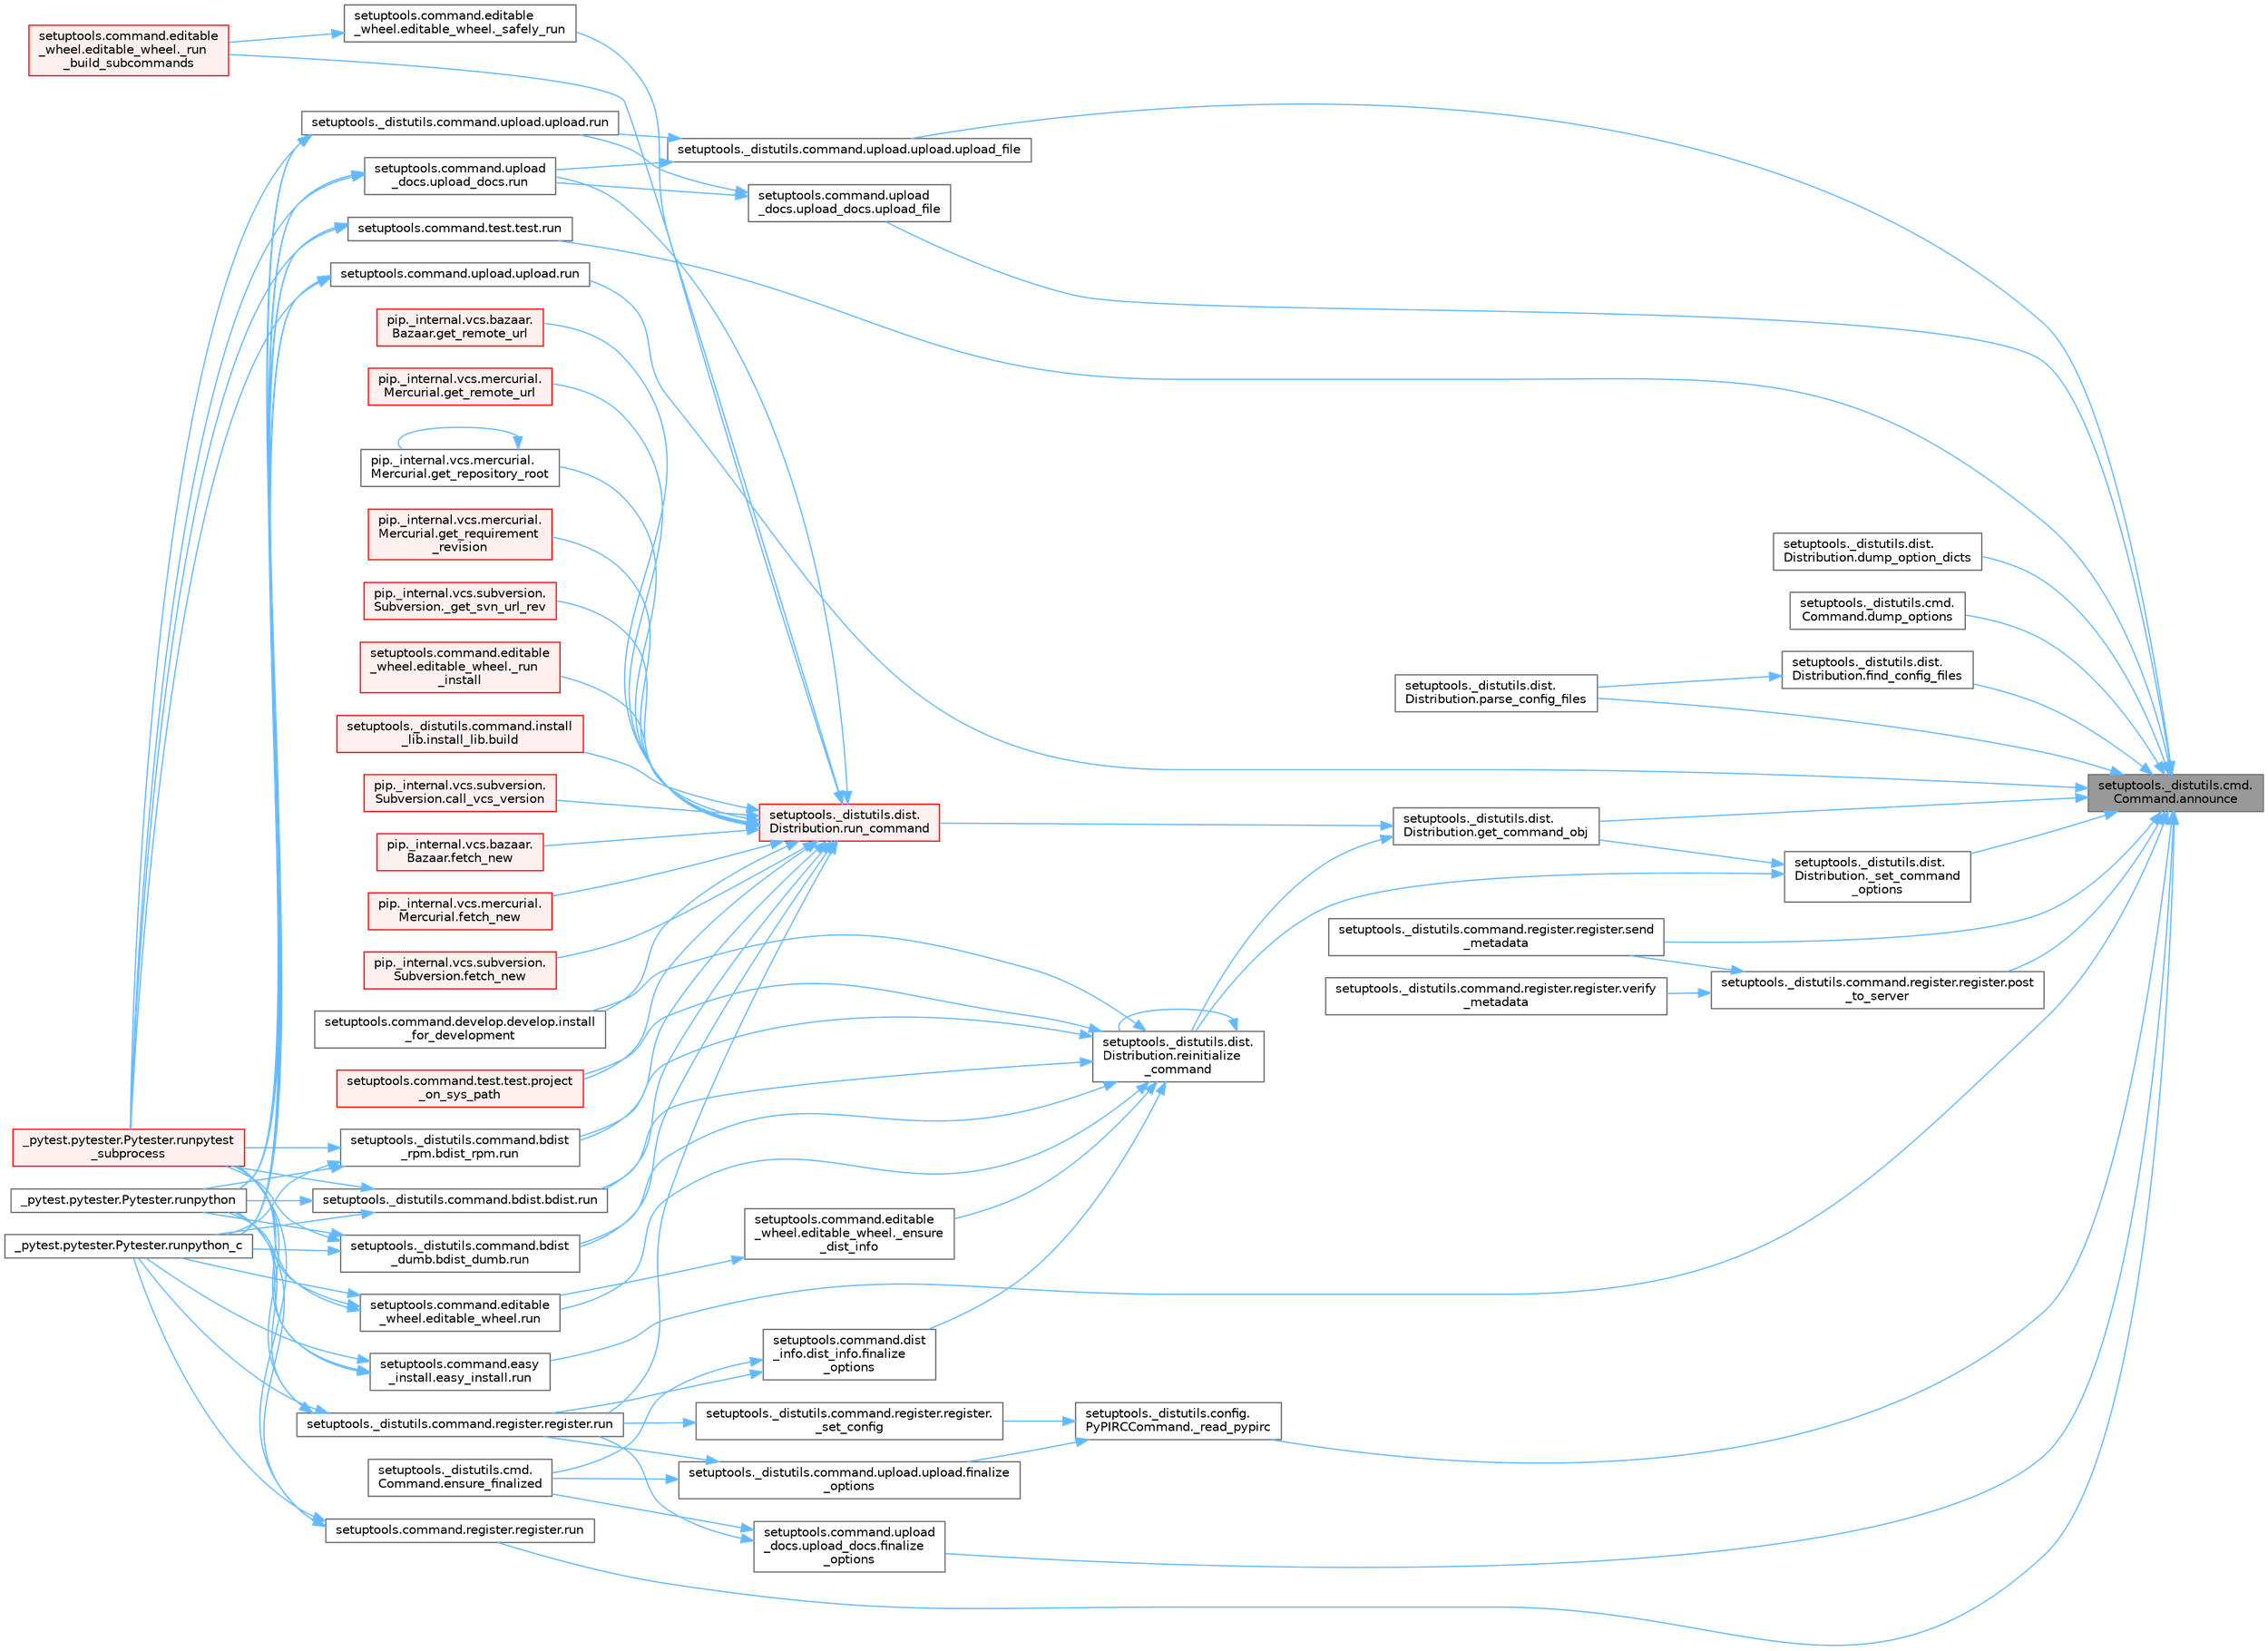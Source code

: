 digraph "setuptools._distutils.cmd.Command.announce"
{
 // LATEX_PDF_SIZE
  bgcolor="transparent";
  edge [fontname=Helvetica,fontsize=10,labelfontname=Helvetica,labelfontsize=10];
  node [fontname=Helvetica,fontsize=10,shape=box,height=0.2,width=0.4];
  rankdir="RL";
  Node1 [id="Node000001",label="setuptools._distutils.cmd.\lCommand.announce",height=0.2,width=0.4,color="gray40", fillcolor="grey60", style="filled", fontcolor="black",tooltip=" "];
  Node1 -> Node2 [id="edge1_Node000001_Node000002",dir="back",color="steelblue1",style="solid",tooltip=" "];
  Node2 [id="Node000002",label="setuptools._distutils.config.\lPyPIRCCommand._read_pypirc",height=0.2,width=0.4,color="grey40", fillcolor="white", style="filled",URL="$classsetuptools_1_1__distutils_1_1config_1_1_py_p_i_r_c_command.html#a95ad2e9fa5fef1344a3d1405852f1241",tooltip=" "];
  Node2 -> Node3 [id="edge2_Node000002_Node000003",dir="back",color="steelblue1",style="solid",tooltip=" "];
  Node3 [id="Node000003",label="setuptools._distutils.command.register.register.\l_set_config",height=0.2,width=0.4,color="grey40", fillcolor="white", style="filled",URL="$classsetuptools_1_1__distutils_1_1command_1_1register_1_1register.html#a5df9fa18811c2ab9d81a2e3007585e3a",tooltip=" "];
  Node3 -> Node4 [id="edge3_Node000003_Node000004",dir="back",color="steelblue1",style="solid",tooltip=" "];
  Node4 [id="Node000004",label="setuptools._distutils.command.register.register.run",height=0.2,width=0.4,color="grey40", fillcolor="white", style="filled",URL="$classsetuptools_1_1__distutils_1_1command_1_1register_1_1register.html#a2c04b126757f477c907033d7f3d0e169",tooltip=" "];
  Node4 -> Node5 [id="edge4_Node000004_Node000005",dir="back",color="steelblue1",style="solid",tooltip=" "];
  Node5 [id="Node000005",label="_pytest.pytester.Pytester.runpytest\l_subprocess",height=0.2,width=0.4,color="red", fillcolor="#FFF0F0", style="filled",URL="$class__pytest_1_1pytester_1_1_pytester.html#a59323c6d6a1469a1206f1c0b8fce99c9",tooltip=" "];
  Node4 -> Node7 [id="edge5_Node000004_Node000007",dir="back",color="steelblue1",style="solid",tooltip=" "];
  Node7 [id="Node000007",label="_pytest.pytester.Pytester.runpython",height=0.2,width=0.4,color="grey40", fillcolor="white", style="filled",URL="$class__pytest_1_1pytester_1_1_pytester.html#a4e0c539507f15fd333cf618faf9687ef",tooltip=" "];
  Node4 -> Node8 [id="edge6_Node000004_Node000008",dir="back",color="steelblue1",style="solid",tooltip=" "];
  Node8 [id="Node000008",label="_pytest.pytester.Pytester.runpython_c",height=0.2,width=0.4,color="grey40", fillcolor="white", style="filled",URL="$class__pytest_1_1pytester_1_1_pytester.html#aea789acfe206d9c40d9a6bf54a337f2a",tooltip=" "];
  Node2 -> Node9 [id="edge7_Node000002_Node000009",dir="back",color="steelblue1",style="solid",tooltip=" "];
  Node9 [id="Node000009",label="setuptools._distutils.command.upload.upload.finalize\l_options",height=0.2,width=0.4,color="grey40", fillcolor="white", style="filled",URL="$classsetuptools_1_1__distutils_1_1command_1_1upload_1_1upload.html#a9c94c240a676c164b8b18a141bc48c4c",tooltip=" "];
  Node9 -> Node10 [id="edge8_Node000009_Node000010",dir="back",color="steelblue1",style="solid",tooltip=" "];
  Node10 [id="Node000010",label="setuptools._distutils.cmd.\lCommand.ensure_finalized",height=0.2,width=0.4,color="grey40", fillcolor="white", style="filled",URL="$classsetuptools_1_1__distutils_1_1cmd_1_1_command.html#a3d586ca13afbfed87a11872fd15515ab",tooltip=" "];
  Node9 -> Node4 [id="edge9_Node000009_Node000004",dir="back",color="steelblue1",style="solid",tooltip=" "];
  Node1 -> Node11 [id="edge10_Node000001_Node000011",dir="back",color="steelblue1",style="solid",tooltip=" "];
  Node11 [id="Node000011",label="setuptools._distutils.dist.\lDistribution._set_command\l_options",height=0.2,width=0.4,color="grey40", fillcolor="white", style="filled",URL="$classsetuptools_1_1__distutils_1_1dist_1_1_distribution.html#a18f0a5852aea0864878a3ff850317e8e",tooltip=" "];
  Node11 -> Node12 [id="edge11_Node000011_Node000012",dir="back",color="steelblue1",style="solid",tooltip=" "];
  Node12 [id="Node000012",label="setuptools._distutils.dist.\lDistribution.get_command_obj",height=0.2,width=0.4,color="grey40", fillcolor="white", style="filled",URL="$classsetuptools_1_1__distutils_1_1dist_1_1_distribution.html#a80e8e7bbd4549f6bcfc1203aa0a78690",tooltip=" "];
  Node12 -> Node13 [id="edge12_Node000012_Node000013",dir="back",color="steelblue1",style="solid",tooltip=" "];
  Node13 [id="Node000013",label="setuptools._distutils.dist.\lDistribution.reinitialize\l_command",height=0.2,width=0.4,color="grey40", fillcolor="white", style="filled",URL="$classsetuptools_1_1__distutils_1_1dist_1_1_distribution.html#af2c7f4e88aef83b7998790901d61690c",tooltip=" "];
  Node13 -> Node14 [id="edge13_Node000013_Node000014",dir="back",color="steelblue1",style="solid",tooltip=" "];
  Node14 [id="Node000014",label="setuptools.command.editable\l_wheel.editable_wheel._ensure\l_dist_info",height=0.2,width=0.4,color="grey40", fillcolor="white", style="filled",URL="$classsetuptools_1_1command_1_1editable__wheel_1_1editable__wheel.html#a32893594f23387e938e94fa715d91079",tooltip=" "];
  Node14 -> Node15 [id="edge14_Node000014_Node000015",dir="back",color="steelblue1",style="solid",tooltip=" "];
  Node15 [id="Node000015",label="setuptools.command.editable\l_wheel.editable_wheel.run",height=0.2,width=0.4,color="grey40", fillcolor="white", style="filled",URL="$classsetuptools_1_1command_1_1editable__wheel_1_1editable__wheel.html#a6181422bbe946a10478b3a2365bfc848",tooltip=" "];
  Node15 -> Node5 [id="edge15_Node000015_Node000005",dir="back",color="steelblue1",style="solid",tooltip=" "];
  Node15 -> Node7 [id="edge16_Node000015_Node000007",dir="back",color="steelblue1",style="solid",tooltip=" "];
  Node15 -> Node8 [id="edge17_Node000015_Node000008",dir="back",color="steelblue1",style="solid",tooltip=" "];
  Node13 -> Node16 [id="edge18_Node000013_Node000016",dir="back",color="steelblue1",style="solid",tooltip=" "];
  Node16 [id="Node000016",label="setuptools.command.dist\l_info.dist_info.finalize\l_options",height=0.2,width=0.4,color="grey40", fillcolor="white", style="filled",URL="$classsetuptools_1_1command_1_1dist__info_1_1dist__info.html#a1d2714e2ca4129b5b846f52e4c8e3a64",tooltip=" "];
  Node16 -> Node10 [id="edge19_Node000016_Node000010",dir="back",color="steelblue1",style="solid",tooltip=" "];
  Node16 -> Node4 [id="edge20_Node000016_Node000004",dir="back",color="steelblue1",style="solid",tooltip=" "];
  Node13 -> Node17 [id="edge21_Node000013_Node000017",dir="back",color="steelblue1",style="solid",tooltip=" "];
  Node17 [id="Node000017",label="setuptools.command.develop.develop.install\l_for_development",height=0.2,width=0.4,color="grey40", fillcolor="white", style="filled",URL="$classsetuptools_1_1command_1_1develop_1_1develop.html#a35de7e3f44f8096f0334bc5bae4f3966",tooltip=" "];
  Node13 -> Node18 [id="edge22_Node000013_Node000018",dir="back",color="steelblue1",style="solid",tooltip=" "];
  Node18 [id="Node000018",label="setuptools.command.test.test.project\l_on_sys_path",height=0.2,width=0.4,color="red", fillcolor="#FFF0F0", style="filled",URL="$classsetuptools_1_1command_1_1test_1_1test.html#a5b270df5600b6d95c1e0e05e539897a8",tooltip=" "];
  Node13 -> Node13 [id="edge23_Node000013_Node000013",dir="back",color="steelblue1",style="solid",tooltip=" "];
  Node13 -> Node20 [id="edge24_Node000013_Node000020",dir="back",color="steelblue1",style="solid",tooltip=" "];
  Node20 [id="Node000020",label="setuptools._distutils.command.bdist.bdist.run",height=0.2,width=0.4,color="grey40", fillcolor="white", style="filled",URL="$classsetuptools_1_1__distutils_1_1command_1_1bdist_1_1bdist.html#a6862e6e3bb065ba86a2c337652fbb864",tooltip=" "];
  Node20 -> Node5 [id="edge25_Node000020_Node000005",dir="back",color="steelblue1",style="solid",tooltip=" "];
  Node20 -> Node7 [id="edge26_Node000020_Node000007",dir="back",color="steelblue1",style="solid",tooltip=" "];
  Node20 -> Node8 [id="edge27_Node000020_Node000008",dir="back",color="steelblue1",style="solid",tooltip=" "];
  Node13 -> Node21 [id="edge28_Node000013_Node000021",dir="back",color="steelblue1",style="solid",tooltip=" "];
  Node21 [id="Node000021",label="setuptools._distutils.command.bdist\l_dumb.bdist_dumb.run",height=0.2,width=0.4,color="grey40", fillcolor="white", style="filled",URL="$classsetuptools_1_1__distutils_1_1command_1_1bdist__dumb_1_1bdist__dumb.html#a1ddf2b2f2332fed447e1f22a0cf6e129",tooltip=" "];
  Node21 -> Node5 [id="edge29_Node000021_Node000005",dir="back",color="steelblue1",style="solid",tooltip=" "];
  Node21 -> Node7 [id="edge30_Node000021_Node000007",dir="back",color="steelblue1",style="solid",tooltip=" "];
  Node21 -> Node8 [id="edge31_Node000021_Node000008",dir="back",color="steelblue1",style="solid",tooltip=" "];
  Node13 -> Node22 [id="edge32_Node000013_Node000022",dir="back",color="steelblue1",style="solid",tooltip=" "];
  Node22 [id="Node000022",label="setuptools._distutils.command.bdist\l_rpm.bdist_rpm.run",height=0.2,width=0.4,color="grey40", fillcolor="white", style="filled",URL="$classsetuptools_1_1__distutils_1_1command_1_1bdist__rpm_1_1bdist__rpm.html#adcee42c05da0e307fe50ccba1f7efd75",tooltip=" "];
  Node22 -> Node5 [id="edge33_Node000022_Node000005",dir="back",color="steelblue1",style="solid",tooltip=" "];
  Node22 -> Node7 [id="edge34_Node000022_Node000007",dir="back",color="steelblue1",style="solid",tooltip=" "];
  Node22 -> Node8 [id="edge35_Node000022_Node000008",dir="back",color="steelblue1",style="solid",tooltip=" "];
  Node13 -> Node15 [id="edge36_Node000013_Node000015",dir="back",color="steelblue1",style="solid",tooltip=" "];
  Node12 -> Node23 [id="edge37_Node000012_Node000023",dir="back",color="steelblue1",style="solid",tooltip=" "];
  Node23 [id="Node000023",label="setuptools._distutils.dist.\lDistribution.run_command",height=0.2,width=0.4,color="red", fillcolor="#FFF0F0", style="filled",URL="$classsetuptools_1_1__distutils_1_1dist_1_1_distribution.html#af88f5c28eb0069f7f38d97a6ec0b6aa3",tooltip=" "];
  Node23 -> Node24 [id="edge38_Node000023_Node000024",dir="back",color="steelblue1",style="solid",tooltip=" "];
  Node24 [id="Node000024",label="pip._internal.vcs.subversion.\lSubversion._get_svn_url_rev",height=0.2,width=0.4,color="red", fillcolor="#FFF0F0", style="filled",URL="$classpip_1_1__internal_1_1vcs_1_1subversion_1_1_subversion.html#a561b918238c7b04a4b7ddee4a5570f9f",tooltip=" "];
  Node23 -> Node29 [id="edge39_Node000023_Node000029",dir="back",color="steelblue1",style="solid",tooltip=" "];
  Node29 [id="Node000029",label="setuptools.command.editable\l_wheel.editable_wheel._run\l_build_subcommands",height=0.2,width=0.4,color="red", fillcolor="#FFF0F0", style="filled",URL="$classsetuptools_1_1command_1_1editable__wheel_1_1editable__wheel.html#a5a1d2b004b213e6e74118156431e9475",tooltip=" "];
  Node23 -> Node32 [id="edge40_Node000023_Node000032",dir="back",color="steelblue1",style="solid",tooltip=" "];
  Node32 [id="Node000032",label="setuptools.command.editable\l_wheel.editable_wheel._run\l_install",height=0.2,width=0.4,color="red", fillcolor="#FFF0F0", style="filled",URL="$classsetuptools_1_1command_1_1editable__wheel_1_1editable__wheel.html#aba952add5a0ce87ee98e3c00882a08d6",tooltip=" "];
  Node23 -> Node33 [id="edge41_Node000023_Node000033",dir="back",color="steelblue1",style="solid",tooltip=" "];
  Node33 [id="Node000033",label="setuptools.command.editable\l_wheel.editable_wheel._safely_run",height=0.2,width=0.4,color="grey40", fillcolor="white", style="filled",URL="$classsetuptools_1_1command_1_1editable__wheel_1_1editable__wheel.html#a6da651144035301b28de27c71676f28a",tooltip=" "];
  Node33 -> Node29 [id="edge42_Node000033_Node000029",dir="back",color="steelblue1",style="solid",tooltip=" "];
  Node23 -> Node34 [id="edge43_Node000023_Node000034",dir="back",color="steelblue1",style="solid",tooltip=" "];
  Node34 [id="Node000034",label="setuptools._distutils.command.install\l_lib.install_lib.build",height=0.2,width=0.4,color="red", fillcolor="#FFF0F0", style="filled",URL="$classsetuptools_1_1__distutils_1_1command_1_1install__lib_1_1install__lib.html#a768766a6c24f04a7de30fbe94e3c4aa4",tooltip=" "];
  Node23 -> Node37 [id="edge44_Node000023_Node000037",dir="back",color="steelblue1",style="solid",tooltip=" "];
  Node37 [id="Node000037",label="pip._internal.vcs.subversion.\lSubversion.call_vcs_version",height=0.2,width=0.4,color="red", fillcolor="#FFF0F0", style="filled",URL="$classpip_1_1__internal_1_1vcs_1_1subversion_1_1_subversion.html#a4b081bea84b9d238f0f2fb6358d51168",tooltip=" "];
  Node23 -> Node2339 [id="edge45_Node000023_Node002339",dir="back",color="steelblue1",style="solid",tooltip=" "];
  Node2339 [id="Node002339",label="pip._internal.vcs.bazaar.\lBazaar.fetch_new",height=0.2,width=0.4,color="red", fillcolor="#FFF0F0", style="filled",URL="$classpip_1_1__internal_1_1vcs_1_1bazaar_1_1_bazaar.html#acafcbf2930a1cfdf60c30f760d6e07bb",tooltip=" "];
  Node23 -> Node2340 [id="edge46_Node000023_Node002340",dir="back",color="steelblue1",style="solid",tooltip=" "];
  Node2340 [id="Node002340",label="pip._internal.vcs.mercurial.\lMercurial.fetch_new",height=0.2,width=0.4,color="red", fillcolor="#FFF0F0", style="filled",URL="$classpip_1_1__internal_1_1vcs_1_1mercurial_1_1_mercurial.html#ae29d60a7ff4cdd5a5f6f5924aab0705c",tooltip=" "];
  Node23 -> Node40 [id="edge47_Node000023_Node000040",dir="back",color="steelblue1",style="solid",tooltip=" "];
  Node40 [id="Node000040",label="pip._internal.vcs.subversion.\lSubversion.fetch_new",height=0.2,width=0.4,color="red", fillcolor="#FFF0F0", style="filled",URL="$classpip_1_1__internal_1_1vcs_1_1subversion_1_1_subversion.html#a77872d266502778f01705398673cd459",tooltip=" "];
  Node23 -> Node2341 [id="edge48_Node000023_Node002341",dir="back",color="steelblue1",style="solid",tooltip=" "];
  Node2341 [id="Node002341",label="pip._internal.vcs.bazaar.\lBazaar.get_remote_url",height=0.2,width=0.4,color="red", fillcolor="#FFF0F0", style="filled",URL="$classpip_1_1__internal_1_1vcs_1_1bazaar_1_1_bazaar.html#a7ca2695eb981353537146db34d8adc6c",tooltip=" "];
  Node23 -> Node2342 [id="edge49_Node000023_Node002342",dir="back",color="steelblue1",style="solid",tooltip=" "];
  Node2342 [id="Node002342",label="pip._internal.vcs.mercurial.\lMercurial.get_remote_url",height=0.2,width=0.4,color="red", fillcolor="#FFF0F0", style="filled",URL="$classpip_1_1__internal_1_1vcs_1_1mercurial_1_1_mercurial.html#a181d844b6242c988eab721964c8fc225",tooltip=" "];
  Node23 -> Node2343 [id="edge50_Node000023_Node002343",dir="back",color="steelblue1",style="solid",tooltip=" "];
  Node2343 [id="Node002343",label="pip._internal.vcs.mercurial.\lMercurial.get_repository_root",height=0.2,width=0.4,color="grey40", fillcolor="white", style="filled",URL="$classpip_1_1__internal_1_1vcs_1_1mercurial_1_1_mercurial.html#a440557c19596d8b32e550178393ac56b",tooltip=" "];
  Node2343 -> Node2343 [id="edge51_Node002343_Node002343",dir="back",color="steelblue1",style="solid",tooltip=" "];
  Node23 -> Node2344 [id="edge52_Node000023_Node002344",dir="back",color="steelblue1",style="solid",tooltip=" "];
  Node2344 [id="Node002344",label="pip._internal.vcs.mercurial.\lMercurial.get_requirement\l_revision",height=0.2,width=0.4,color="red", fillcolor="#FFF0F0", style="filled",URL="$classpip_1_1__internal_1_1vcs_1_1mercurial_1_1_mercurial.html#af179b008f1836297ecee0e665421ae66",tooltip=" "];
  Node23 -> Node17 [id="edge53_Node000023_Node000017",dir="back",color="steelblue1",style="solid",tooltip=" "];
  Node23 -> Node18 [id="edge54_Node000023_Node000018",dir="back",color="steelblue1",style="solid",tooltip=" "];
  Node23 -> Node20 [id="edge55_Node000023_Node000020",dir="back",color="steelblue1",style="solid",tooltip=" "];
  Node23 -> Node21 [id="edge56_Node000023_Node000021",dir="back",color="steelblue1",style="solid",tooltip=" "];
  Node23 -> Node22 [id="edge57_Node000023_Node000022",dir="back",color="steelblue1",style="solid",tooltip=" "];
  Node23 -> Node4 [id="edge58_Node000023_Node000004",dir="back",color="steelblue1",style="solid",tooltip=" "];
  Node23 -> Node68 [id="edge59_Node000023_Node000068",dir="back",color="steelblue1",style="solid",tooltip=" "];
  Node68 [id="Node000068",label="setuptools.command.upload\l_docs.upload_docs.run",height=0.2,width=0.4,color="grey40", fillcolor="white", style="filled",URL="$classsetuptools_1_1command_1_1upload__docs_1_1upload__docs.html#aa4dc06178a865c40dcd7fe0cd77a2bfe",tooltip=" "];
  Node68 -> Node5 [id="edge60_Node000068_Node000005",dir="back",color="steelblue1",style="solid",tooltip=" "];
  Node68 -> Node7 [id="edge61_Node000068_Node000007",dir="back",color="steelblue1",style="solid",tooltip=" "];
  Node68 -> Node8 [id="edge62_Node000068_Node000008",dir="back",color="steelblue1",style="solid",tooltip=" "];
  Node11 -> Node13 [id="edge63_Node000011_Node000013",dir="back",color="steelblue1",style="solid",tooltip=" "];
  Node1 -> Node3187 [id="edge64_Node000001_Node003187",dir="back",color="steelblue1",style="solid",tooltip=" "];
  Node3187 [id="Node003187",label="setuptools._distutils.dist.\lDistribution.dump_option_dicts",height=0.2,width=0.4,color="grey40", fillcolor="white", style="filled",URL="$classsetuptools_1_1__distutils_1_1dist_1_1_distribution.html#ae05a354f41d4bcbb39c86104f2ac5a8f",tooltip=" "];
  Node1 -> Node3188 [id="edge65_Node000001_Node003188",dir="back",color="steelblue1",style="solid",tooltip=" "];
  Node3188 [id="Node003188",label="setuptools._distutils.cmd.\lCommand.dump_options",height=0.2,width=0.4,color="grey40", fillcolor="white", style="filled",URL="$classsetuptools_1_1__distutils_1_1cmd_1_1_command.html#a2d67b16608e8343db6625237a7f9281c",tooltip=" "];
  Node1 -> Node3189 [id="edge66_Node000001_Node003189",dir="back",color="steelblue1",style="solid",tooltip=" "];
  Node3189 [id="Node003189",label="setuptools.command.upload\l_docs.upload_docs.finalize\l_options",height=0.2,width=0.4,color="grey40", fillcolor="white", style="filled",URL="$classsetuptools_1_1command_1_1upload__docs_1_1upload__docs.html#a09f271a08732f639bc6911807313ea0e",tooltip=" "];
  Node3189 -> Node10 [id="edge67_Node003189_Node000010",dir="back",color="steelblue1",style="solid",tooltip=" "];
  Node3189 -> Node4 [id="edge68_Node003189_Node000004",dir="back",color="steelblue1",style="solid",tooltip=" "];
  Node1 -> Node3190 [id="edge69_Node000001_Node003190",dir="back",color="steelblue1",style="solid",tooltip=" "];
  Node3190 [id="Node003190",label="setuptools._distutils.dist.\lDistribution.find_config_files",height=0.2,width=0.4,color="grey40", fillcolor="white", style="filled",URL="$classsetuptools_1_1__distutils_1_1dist_1_1_distribution.html#a90a78ae8e537d72d549d1ece10e201fb",tooltip=" "];
  Node3190 -> Node3191 [id="edge70_Node003190_Node003191",dir="back",color="steelblue1",style="solid",tooltip=" "];
  Node3191 [id="Node003191",label="setuptools._distutils.dist.\lDistribution.parse_config_files",height=0.2,width=0.4,color="grey40", fillcolor="white", style="filled",URL="$classsetuptools_1_1__distutils_1_1dist_1_1_distribution.html#a43a8ffba36463f9d3cf2ec6319ba8a0b",tooltip=" "];
  Node1 -> Node12 [id="edge71_Node000001_Node000012",dir="back",color="steelblue1",style="solid",tooltip=" "];
  Node1 -> Node3191 [id="edge72_Node000001_Node003191",dir="back",color="steelblue1",style="solid",tooltip=" "];
  Node1 -> Node3192 [id="edge73_Node000001_Node003192",dir="back",color="steelblue1",style="solid",tooltip=" "];
  Node3192 [id="Node003192",label="setuptools._distutils.command.register.register.post\l_to_server",height=0.2,width=0.4,color="grey40", fillcolor="white", style="filled",URL="$classsetuptools_1_1__distutils_1_1command_1_1register_1_1register.html#a443b5453169d93a19384b4c50c3dcefc",tooltip=" "];
  Node3192 -> Node3193 [id="edge74_Node003192_Node003193",dir="back",color="steelblue1",style="solid",tooltip=" "];
  Node3193 [id="Node003193",label="setuptools._distutils.command.register.register.send\l_metadata",height=0.2,width=0.4,color="grey40", fillcolor="white", style="filled",URL="$classsetuptools_1_1__distutils_1_1command_1_1register_1_1register.html#a715e1c12f5ecb7f04a16446f0ef72b48",tooltip=" "];
  Node3192 -> Node3194 [id="edge75_Node003192_Node003194",dir="back",color="steelblue1",style="solid",tooltip=" "];
  Node3194 [id="Node003194",label="setuptools._distutils.command.register.register.verify\l_metadata",height=0.2,width=0.4,color="grey40", fillcolor="white", style="filled",URL="$classsetuptools_1_1__distutils_1_1command_1_1register_1_1register.html#a210a90eaa4684fa24cf4106b95807e2b",tooltip=" "];
  Node1 -> Node3029 [id="edge76_Node000001_Node003029",dir="back",color="steelblue1",style="solid",tooltip=" "];
  Node3029 [id="Node003029",label="setuptools.command.easy\l_install.easy_install.run",height=0.2,width=0.4,color="grey40", fillcolor="white", style="filled",URL="$classsetuptools_1_1command_1_1easy__install_1_1easy__install.html#a5baa3609420e4ff45d361d1b0f042273",tooltip=" "];
  Node3029 -> Node5 [id="edge77_Node003029_Node000005",dir="back",color="steelblue1",style="solid",tooltip=" "];
  Node3029 -> Node7 [id="edge78_Node003029_Node000007",dir="back",color="steelblue1",style="solid",tooltip=" "];
  Node3029 -> Node8 [id="edge79_Node003029_Node000008",dir="back",color="steelblue1",style="solid",tooltip=" "];
  Node1 -> Node3195 [id="edge80_Node000001_Node003195",dir="back",color="steelblue1",style="solid",tooltip=" "];
  Node3195 [id="Node003195",label="setuptools.command.register.register.run",height=0.2,width=0.4,color="grey40", fillcolor="white", style="filled",URL="$classsetuptools_1_1command_1_1register_1_1register.html#a20f35884f64942e18bf26334f1ee2a4f",tooltip=" "];
  Node3195 -> Node5 [id="edge81_Node003195_Node000005",dir="back",color="steelblue1",style="solid",tooltip=" "];
  Node3195 -> Node7 [id="edge82_Node003195_Node000007",dir="back",color="steelblue1",style="solid",tooltip=" "];
  Node3195 -> Node8 [id="edge83_Node003195_Node000008",dir="back",color="steelblue1",style="solid",tooltip=" "];
  Node1 -> Node3196 [id="edge84_Node000001_Node003196",dir="back",color="steelblue1",style="solid",tooltip=" "];
  Node3196 [id="Node003196",label="setuptools.command.test.test.run",height=0.2,width=0.4,color="grey40", fillcolor="white", style="filled",URL="$classsetuptools_1_1command_1_1test_1_1test.html#a77d5bd09aaab81ff5764ef0dbae8dffe",tooltip=" "];
  Node3196 -> Node5 [id="edge85_Node003196_Node000005",dir="back",color="steelblue1",style="solid",tooltip=" "];
  Node3196 -> Node7 [id="edge86_Node003196_Node000007",dir="back",color="steelblue1",style="solid",tooltip=" "];
  Node3196 -> Node8 [id="edge87_Node003196_Node000008",dir="back",color="steelblue1",style="solid",tooltip=" "];
  Node1 -> Node3197 [id="edge88_Node000001_Node003197",dir="back",color="steelblue1",style="solid",tooltip=" "];
  Node3197 [id="Node003197",label="setuptools.command.upload.upload.run",height=0.2,width=0.4,color="grey40", fillcolor="white", style="filled",URL="$classsetuptools_1_1command_1_1upload_1_1upload.html#a2247e36df8e816161a57d9115fb04a3b",tooltip=" "];
  Node3197 -> Node5 [id="edge89_Node003197_Node000005",dir="back",color="steelblue1",style="solid",tooltip=" "];
  Node3197 -> Node7 [id="edge90_Node003197_Node000007",dir="back",color="steelblue1",style="solid",tooltip=" "];
  Node3197 -> Node8 [id="edge91_Node003197_Node000008",dir="back",color="steelblue1",style="solid",tooltip=" "];
  Node1 -> Node3193 [id="edge92_Node000001_Node003193",dir="back",color="steelblue1",style="solid",tooltip=" "];
  Node1 -> Node66 [id="edge93_Node000001_Node000066",dir="back",color="steelblue1",style="solid",tooltip=" "];
  Node66 [id="Node000066",label="setuptools._distutils.command.upload.upload.upload_file",height=0.2,width=0.4,color="grey40", fillcolor="white", style="filled",URL="$classsetuptools_1_1__distutils_1_1command_1_1upload_1_1upload.html#aa7d9089079f68edc3d38061fcc04211f",tooltip=" "];
  Node66 -> Node67 [id="edge94_Node000066_Node000067",dir="back",color="steelblue1",style="solid",tooltip=" "];
  Node67 [id="Node000067",label="setuptools._distutils.command.upload.upload.run",height=0.2,width=0.4,color="grey40", fillcolor="white", style="filled",URL="$classsetuptools_1_1__distutils_1_1command_1_1upload_1_1upload.html#ace38d87cba47d2d4fea6a9cfd3328afe",tooltip=" "];
  Node67 -> Node5 [id="edge95_Node000067_Node000005",dir="back",color="steelblue1",style="solid",tooltip=" "];
  Node67 -> Node7 [id="edge96_Node000067_Node000007",dir="back",color="steelblue1",style="solid",tooltip=" "];
  Node67 -> Node8 [id="edge97_Node000067_Node000008",dir="back",color="steelblue1",style="solid",tooltip=" "];
  Node66 -> Node68 [id="edge98_Node000066_Node000068",dir="back",color="steelblue1",style="solid",tooltip=" "];
  Node1 -> Node3198 [id="edge99_Node000001_Node003198",dir="back",color="steelblue1",style="solid",tooltip=" "];
  Node3198 [id="Node003198",label="setuptools.command.upload\l_docs.upload_docs.upload_file",height=0.2,width=0.4,color="grey40", fillcolor="white", style="filled",URL="$classsetuptools_1_1command_1_1upload__docs_1_1upload__docs.html#a0b23818d6939a9a469e646a11bf78e2d",tooltip=" "];
  Node3198 -> Node67 [id="edge100_Node003198_Node000067",dir="back",color="steelblue1",style="solid",tooltip=" "];
  Node3198 -> Node68 [id="edge101_Node003198_Node000068",dir="back",color="steelblue1",style="solid",tooltip=" "];
}
